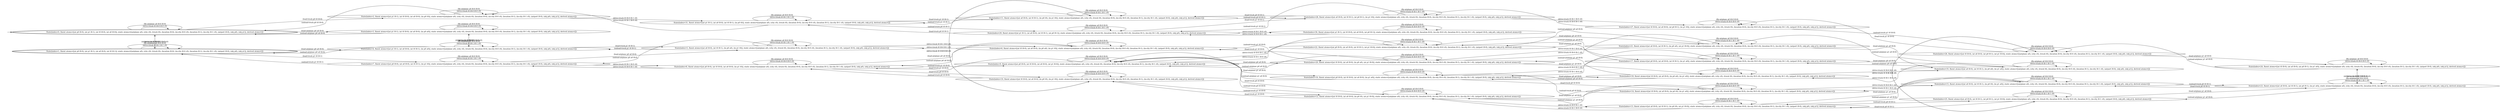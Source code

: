digraph {
rankdir="LR"
s0[peripheries=2,label="State(index=0, fluent atoms=[(at p0 l0-0), (at p1 l0-1), (at t0 l0-0), (at a0 l0-0)], static atoms=[(airplane a0), (city c0), (truck t0), (location l0-0), (in-city l0-0 c0), (location l0-1), (in-city l0-1 c0), (airport l0-0), (obj p0), (obj p1)], derived atoms=[])"]
s1[peripheries=2,label="State(index=1, fluent atoms=[(at p0 l0-0), (at p1 l0-1), (at a0 l0-0), (at t0 l0-1)], static atoms=[(airplane a0), (city c0), (truck t0), (location l0-0), (in-city l0-0 c0), (location l0-1), (in-city l0-1 c0), (airport l0-0), (obj p0), (obj p1)], derived atoms=[])"]
s2[label="State(index=2, fluent atoms=[(at p1 l0-1), (at t0 l0-0), (at a0 l0-0), (in p0 t0)], static atoms=[(airplane a0), (city c0), (truck t0), (location l0-0), (in-city l0-0 c0), (location l0-1), (in-city l0-1 c0), (airport l0-0), (obj p0), (obj p1)], derived atoms=[])"]
s3[label="State(index=3, fluent atoms=[(at p1 l0-1), (at t0 l0-0), (at a0 l0-0), (in p0 a0)], static atoms=[(airplane a0), (city c0), (truck t0), (location l0-0), (in-city l0-0 c0), (location l0-1), (in-city l0-1 c0), (airport l0-0), (obj p0), (obj p1)], derived atoms=[])"]
s4[label="State(index=4, fluent atoms=[(at p1 l0-1), (at a0 l0-0), (at t0 l0-1), (in p0 a0)], static atoms=[(airplane a0), (city c0), (truck t0), (location l0-0), (in-city l0-0 c0), (location l0-1), (in-city l0-1 c0), (airport l0-0), (obj p0), (obj p1)], derived atoms=[])"]
s5[label="State(index=5, fluent atoms=[(at a0 l0-0), (at t0 l0-1), (in p0 a0), (in p1 t0)], static atoms=[(airplane a0), (city c0), (truck t0), (location l0-0), (in-city l0-0 c0), (location l0-1), (in-city l0-1 c0), (airport l0-0), (obj p0), (obj p1)], derived atoms=[])"]
s6[label="State(index=6, fluent atoms=[(at t0 l0-0), (at a0 l0-0), (in p0 a0), (in p1 t0)], static atoms=[(airplane a0), (city c0), (truck t0), (location l0-0), (in-city l0-0 c0), (location l0-1), (in-city l0-1 c0), (airport l0-0), (obj p0), (obj p1)], derived atoms=[])"]
s7[label="State(index=7, fluent atoms=[(at p0 l0-0), (at a0 l0-0), (at t0 l0-1), (in p1 t0)], static atoms=[(airplane a0), (city c0), (truck t0), (location l0-0), (in-city l0-0 c0), (location l0-1), (in-city l0-1 c0), (airport l0-0), (obj p0), (obj p1)], derived atoms=[])"]
s8[label="State(index=8, fluent atoms=[(at p0 l0-0), (at t0 l0-0), (at a0 l0-0), (in p1 t0)], static atoms=[(airplane a0), (city c0), (truck t0), (location l0-0), (in-city l0-0 c0), (location l0-1), (in-city l0-1 c0), (airport l0-0), (obj p0), (obj p1)], derived atoms=[])"]
s9[label="State(index=9, fluent atoms=[(at p0 l0-0), (at t0 l0-0), (at a0 l0-0), (at p1 l0-0)], static atoms=[(airplane a0), (city c0), (truck t0), (location l0-0), (in-city l0-0 c0), (location l0-1), (in-city l0-1 c0), (airport l0-0), (obj p0), (obj p1)], derived atoms=[])"]
s10[label="State(index=10, fluent atoms=[(at t0 l0-0), (at a0 l0-0), (in p0 t0), (in p1 t0)], static atoms=[(airplane a0), (city c0), (truck t0), (location l0-0), (in-city l0-0 c0), (location l0-1), (in-city l0-1 c0), (airport l0-0), (obj p0), (obj p1)], derived atoms=[])"]
s11[label="State(index=11, fluent atoms=[(at a0 l0-0), (at t0 l0-1), (in p0 t0), (in p1 t0)], static atoms=[(airplane a0), (city c0), (truck t0), (location l0-0), (in-city l0-0 c0), (location l0-1), (in-city l0-1 c0), (airport l0-0), (obj p0), (obj p1)], derived atoms=[])"]
s12[label="State(index=12, fluent atoms=[(at t0 l0-0), (at a0 l0-0), (in p0 t0), (at p1 l0-0)], static atoms=[(airplane a0), (city c0), (truck t0), (location l0-0), (in-city l0-0 c0), (location l0-1), (in-city l0-1 c0), (airport l0-0), (obj p0), (obj p1)], derived atoms=[])"]
s13[label="State(index=13, fluent atoms=[(at a0 l0-0), (at t0 l0-1), (in p0 t0), (at p1 l0-0)], static atoms=[(airplane a0), (city c0), (truck t0), (location l0-0), (in-city l0-0 c0), (location l0-1), (in-city l0-1 c0), (airport l0-0), (obj p0), (obj p1)], derived atoms=[])"]
s14[label="State(index=14, fluent atoms=[(at t0 l0-0), (at a0 l0-0), (in p0 t0), (in p1 a0)], static atoms=[(airplane a0), (city c0), (truck t0), (location l0-0), (in-city l0-0 c0), (location l0-1), (in-city l0-1 c0), (airport l0-0), (obj p0), (obj p1)], derived atoms=[])"]
s15[label="State(index=15, fluent atoms=[(at a0 l0-0), (at t0 l0-1), (in p0 t0), (in p1 a0)], static atoms=[(airplane a0), (city c0), (truck t0), (location l0-0), (in-city l0-0 c0), (location l0-1), (in-city l0-1 c0), (airport l0-0), (obj p0), (obj p1)], derived atoms=[])"]
s16[label="State(index=16, fluent atoms=[(at p0 l0-0), (at t0 l0-0), (at a0 l0-0), (in p1 a0)], static atoms=[(airplane a0), (city c0), (truck t0), (location l0-0), (in-city l0-0 c0), (location l0-1), (in-city l0-1 c0), (airport l0-0), (obj p0), (obj p1)], derived atoms=[])"]
s17[label="State(index=17, fluent atoms=[(at p0 l0-0), (at a0 l0-0), (at t0 l0-1), (in p1 a0)], static atoms=[(airplane a0), (city c0), (truck t0), (location l0-0), (in-city l0-0 c0), (location l0-1), (in-city l0-1 c0), (airport l0-0), (obj p0), (obj p1)], derived atoms=[])"]
s18[label="State(index=18, fluent atoms=[(at t0 l0-0), (at a0 l0-0), (in p0 a0), (in p1 a0)], static atoms=[(airplane a0), (city c0), (truck t0), (location l0-0), (in-city l0-0 c0), (location l0-1), (in-city l0-1 c0), (airport l0-0), (obj p0), (obj p1)], derived atoms=[])"]
s19[label="State(index=19, fluent atoms=[(at a0 l0-0), (at t0 l0-1), (in p0 a0), (in p1 a0)], static atoms=[(airplane a0), (city c0), (truck t0), (location l0-0), (in-city l0-0 c0), (location l0-1), (in-city l0-1 c0), (airport l0-0), (obj p0), (obj p1)], derived atoms=[])"]
s20[label="State(index=20, fluent atoms=[(at t0 l0-0), (at a0 l0-0), (in p0 a0), (at p1 l0-0)], static atoms=[(airplane a0), (city c0), (truck t0), (location l0-0), (in-city l0-0 c0), (location l0-1), (in-city l0-1 c0), (airport l0-0), (obj p0), (obj p1)], derived atoms=[])"]
s21[label="State(index=21, fluent atoms=[(at a0 l0-0), (at t0 l0-1), (in p0 a0), (at p1 l0-0)], static atoms=[(airplane a0), (city c0), (truck t0), (location l0-0), (in-city l0-0 c0), (location l0-1), (in-city l0-1 c0), (airport l0-0), (obj p0), (obj p1)], derived atoms=[])"]
s22[label="State(index=22, fluent atoms=[(at p0 l0-0), (at a0 l0-0), (at t0 l0-1), (at p1 l0-0)], static atoms=[(airplane a0), (city c0), (truck t0), (location l0-0), (in-city l0-0 c0), (location l0-1), (in-city l0-1 c0), (airport l0-0), (obj p0), (obj p1)], derived atoms=[])"]
s23[label="State(index=23, fluent atoms=[(at a0 l0-0), (at t0 l0-1), (at p0 l0-1), (in p1 a0)], static atoms=[(airplane a0), (city c0), (truck t0), (location l0-0), (in-city l0-0 c0), (location l0-1), (in-city l0-1 c0), (airport l0-0), (obj p0), (obj p1)], derived atoms=[])"]
s24[label="State(index=24, fluent atoms=[(at t0 l0-0), (at a0 l0-0), (at p0 l0-1), (in p1 a0)], static atoms=[(airplane a0), (city c0), (truck t0), (location l0-0), (in-city l0-0 c0), (location l0-1), (in-city l0-1 c0), (airport l0-0), (obj p0), (obj p1)], derived atoms=[])"]
s25[label="State(index=25, fluent atoms=[(at a0 l0-0), (at t0 l0-1), (at p0 l0-1), (at p1 l0-0)], static atoms=[(airplane a0), (city c0), (truck t0), (location l0-0), (in-city l0-0 c0), (location l0-1), (in-city l0-1 c0), (airport l0-0), (obj p0), (obj p1)], derived atoms=[])"]
s26[label="State(index=26, fluent atoms=[(at t0 l0-0), (at a0 l0-0), (at p0 l0-1), (at p1 l0-0)], static atoms=[(airplane a0), (city c0), (truck t0), (location l0-0), (in-city l0-0 c0), (location l0-1), (in-city l0-1 c0), (airport l0-0), (obj p0), (obj p1)], derived atoms=[])"]
s27[label="State(index=27, fluent atoms=[(at t0 l0-0), (at a0 l0-0), (at p0 l0-1), (in p1 t0)], static atoms=[(airplane a0), (city c0), (truck t0), (location l0-0), (in-city l0-0 c0), (location l0-1), (in-city l0-1 c0), (airport l0-0), (obj p0), (obj p1)], derived atoms=[])"]
s28[label="State(index=28, fluent atoms=[(at a0 l0-0), (at t0 l0-1), (at p0 l0-1), (in p1 t0)], static atoms=[(airplane a0), (city c0), (truck t0), (location l0-0), (in-city l0-0 c0), (location l0-1), (in-city l0-1 c0), (airport l0-0), (obj p0), (obj p1)], derived atoms=[])"]
s29[label="State(index=29, fluent atoms=[(at p1 l0-1), (at a0 l0-0), (at t0 l0-1), (at p0 l0-1)], static atoms=[(airplane a0), (city c0), (truck t0), (location l0-0), (in-city l0-0 c0), (location l0-1), (in-city l0-1 c0), (airport l0-0), (obj p0), (obj p1)], derived atoms=[])"]
s30[label="State(index=30, fluent atoms=[(at p1 l0-1), (at t0 l0-0), (at a0 l0-0), (at p0 l0-1)], static atoms=[(airplane a0), (city c0), (truck t0), (location l0-0), (in-city l0-0 c0), (location l0-1), (in-city l0-1 c0), (airport l0-0), (obj p0), (obj p1)], derived atoms=[])"]
s31[label="State(index=31, fluent atoms=[(at p1 l0-1), (at a0 l0-0), (at t0 l0-1), (in p0 t0)], static atoms=[(airplane a0), (city c0), (truck t0), (location l0-0), (in-city l0-0 c0), (location l0-1), (in-city l0-1 c0), (airport l0-0), (obj p0), (obj p1)], derived atoms=[])"]
Dangling [ label = "", style = invis ]
{ rank = same; Dangling }
Dangling -> s0
{ rank = same; s23,s24}
{ rank = same; s15,s19,s25,s26}
{ rank = same; s13,s14,s17,s18,s21,s27}
{ rank = same; s12,s16,s20,s22,s28,s30}
{ rank = same; s6,s9,s10,s11,s29}
{ rank = same; s5,s8,s31}
{ rank = same; s2,s3,s4,s7}
{ rank = same; s0,s1}
s0->s0 [label="(drive-truck t0 l0-0 l0-0 c0)"]
s0->s1 [label="(drive-truck t0 l0-0 l0-1 c0)"]
s0->s2 [label="(load-truck p0 t0 l0-0)"]
s0->s0 [label="(fly-airplane a0 l0-0 l0-0)"]
s0->s3 [label="(load-airplane p0 a0 l0-0)"]
s3->s3 [label="(drive-truck t0 l0-0 l0-0 c0)"]
s3->s4 [label="(drive-truck t0 l0-0 l0-1 c0)"]
s3->s3 [label="(fly-airplane a0 l0-0 l0-0)"]
s3->s0 [label="(unload-airplane p0 a0 l0-0)"]
s4->s3 [label="(drive-truck t0 l0-1 l0-0 c0)"]
s4->s4 [label="(drive-truck t0 l0-1 l0-1 c0)"]
s4->s5 [label="(load-truck p1 t0 l0-1)"]
s4->s4 [label="(fly-airplane a0 l0-0 l0-0)"]
s4->s1 [label="(unload-airplane p0 a0 l0-0)"]
s5->s6 [label="(drive-truck t0 l0-1 l0-0 c0)"]
s5->s5 [label="(drive-truck t0 l0-1 l0-1 c0)"]
s5->s4 [label="(unload-truck p1 t0 l0-1)"]
s5->s5 [label="(fly-airplane a0 l0-0 l0-0)"]
s5->s7 [label="(unload-airplane p0 a0 l0-0)"]
s7->s8 [label="(drive-truck t0 l0-1 l0-0 c0)"]
s7->s7 [label="(drive-truck t0 l0-1 l0-1 c0)"]
s7->s1 [label="(unload-truck p1 t0 l0-1)"]
s7->s7 [label="(fly-airplane a0 l0-0 l0-0)"]
s7->s5 [label="(load-airplane p0 a0 l0-0)"]
s8->s8 [label="(drive-truck t0 l0-0 l0-0 c0)"]
s8->s7 [label="(drive-truck t0 l0-0 l0-1 c0)"]
s8->s9 [label="(unload-truck p1 t0 l0-0)"]
s8->s10 [label="(load-truck p0 t0 l0-0)"]
s8->s8 [label="(fly-airplane a0 l0-0 l0-0)"]
s8->s6 [label="(load-airplane p0 a0 l0-0)"]
s10->s10 [label="(drive-truck t0 l0-0 l0-0 c0)"]
s10->s11 [label="(drive-truck t0 l0-0 l0-1 c0)"]
s10->s12 [label="(unload-truck p1 t0 l0-0)"]
s10->s8 [label="(unload-truck p0 t0 l0-0)"]
s10->s10 [label="(fly-airplane a0 l0-0 l0-0)"]
s12->s12 [label="(drive-truck t0 l0-0 l0-0 c0)"]
s12->s13 [label="(drive-truck t0 l0-0 l0-1 c0)"]
s12->s9 [label="(unload-truck p0 t0 l0-0)"]
s12->s10 [label="(load-truck p1 t0 l0-0)"]
s12->s12 [label="(fly-airplane a0 l0-0 l0-0)"]
s12->s14 [label="(load-airplane p1 a0 l0-0)"]
s14->s14 [label="(drive-truck t0 l0-0 l0-0 c0)"]
s14->s15 [label="(drive-truck t0 l0-0 l0-1 c0)"]
s14->s16 [label="(unload-truck p0 t0 l0-0)"]
s14->s14 [label="(fly-airplane a0 l0-0 l0-0)"]
s14->s12 [label="(unload-airplane p1 a0 l0-0)"]
s16->s16 [label="(drive-truck t0 l0-0 l0-0 c0)"]
s16->s17 [label="(drive-truck t0 l0-0 l0-1 c0)"]
s16->s14 [label="(load-truck p0 t0 l0-0)"]
s16->s16 [label="(fly-airplane a0 l0-0 l0-0)"]
s16->s9 [label="(unload-airplane p1 a0 l0-0)"]
s16->s18 [label="(load-airplane p0 a0 l0-0)"]
s18->s18 [label="(drive-truck t0 l0-0 l0-0 c0)"]
s18->s19 [label="(drive-truck t0 l0-0 l0-1 c0)"]
s18->s18 [label="(fly-airplane a0 l0-0 l0-0)"]
s18->s20 [label="(unload-airplane p1 a0 l0-0)"]
s18->s16 [label="(unload-airplane p0 a0 l0-0)"]
s20->s20 [label="(drive-truck t0 l0-0 l0-0 c0)"]
s20->s21 [label="(drive-truck t0 l0-0 l0-1 c0)"]
s20->s6 [label="(load-truck p1 t0 l0-0)"]
s20->s20 [label="(fly-airplane a0 l0-0 l0-0)"]
s20->s9 [label="(unload-airplane p0 a0 l0-0)"]
s20->s18 [label="(load-airplane p1 a0 l0-0)"]
s21->s20 [label="(drive-truck t0 l0-1 l0-0 c0)"]
s21->s21 [label="(drive-truck t0 l0-1 l0-1 c0)"]
s21->s21 [label="(fly-airplane a0 l0-0 l0-0)"]
s21->s22 [label="(unload-airplane p0 a0 l0-0)"]
s21->s19 [label="(load-airplane p1 a0 l0-0)"]
s22->s9 [label="(drive-truck t0 l0-1 l0-0 c0)"]
s22->s22 [label="(drive-truck t0 l0-1 l0-1 c0)"]
s22->s22 [label="(fly-airplane a0 l0-0 l0-0)"]
s22->s17 [label="(load-airplane p1 a0 l0-0)"]
s22->s21 [label="(load-airplane p0 a0 l0-0)"]
s19->s18 [label="(drive-truck t0 l0-1 l0-0 c0)"]
s19->s19 [label="(drive-truck t0 l0-1 l0-1 c0)"]
s19->s19 [label="(fly-airplane a0 l0-0 l0-0)"]
s19->s21 [label="(unload-airplane p1 a0 l0-0)"]
s19->s17 [label="(unload-airplane p0 a0 l0-0)"]
s17->s16 [label="(drive-truck t0 l0-1 l0-0 c0)"]
s17->s17 [label="(drive-truck t0 l0-1 l0-1 c0)"]
s17->s17 [label="(fly-airplane a0 l0-0 l0-0)"]
s17->s22 [label="(unload-airplane p1 a0 l0-0)"]
s17->s19 [label="(load-airplane p0 a0 l0-0)"]
s15->s14 [label="(drive-truck t0 l0-1 l0-0 c0)"]
s15->s15 [label="(drive-truck t0 l0-1 l0-1 c0)"]
s15->s23 [label="(unload-truck p0 t0 l0-1)"]
s15->s15 [label="(fly-airplane a0 l0-0 l0-0)"]
s15->s13 [label="(unload-airplane p1 a0 l0-0)"]
s23->s24 [label="(drive-truck t0 l0-1 l0-0 c0)"]
s23->s23 [label="(drive-truck t0 l0-1 l0-1 c0)"]
s23->s15 [label="(load-truck p0 t0 l0-1)"]
s23->s23 [label="(fly-airplane a0 l0-0 l0-0)"]
s23->s25 [label="(unload-airplane p1 a0 l0-0)"]
s25->s26 [label="(drive-truck t0 l0-1 l0-0 c0)"]
s25->s25 [label="(drive-truck t0 l0-1 l0-1 c0)"]
s25->s13 [label="(load-truck p0 t0 l0-1)"]
s25->s25 [label="(fly-airplane a0 l0-0 l0-0)"]
s25->s23 [label="(load-airplane p1 a0 l0-0)"]
s26->s26 [label="(drive-truck t0 l0-0 l0-0 c0)"]
s26->s25 [label="(drive-truck t0 l0-0 l0-1 c0)"]
s26->s27 [label="(load-truck p1 t0 l0-0)"]
s26->s26 [label="(fly-airplane a0 l0-0 l0-0)"]
s26->s24 [label="(load-airplane p1 a0 l0-0)"]
s27->s27 [label="(drive-truck t0 l0-0 l0-0 c0)"]
s27->s28 [label="(drive-truck t0 l0-0 l0-1 c0)"]
s27->s26 [label="(unload-truck p1 t0 l0-0)"]
s27->s27 [label="(fly-airplane a0 l0-0 l0-0)"]
s28->s27 [label="(drive-truck t0 l0-1 l0-0 c0)"]
s28->s28 [label="(drive-truck t0 l0-1 l0-1 c0)"]
s28->s29 [label="(unload-truck p1 t0 l0-1)"]
s28->s11 [label="(load-truck p0 t0 l0-1)"]
s28->s28 [label="(fly-airplane a0 l0-0 l0-0)"]
s29->s30 [label="(drive-truck t0 l0-1 l0-0 c0)"]
s29->s29 [label="(drive-truck t0 l0-1 l0-1 c0)"]
s29->s28 [label="(load-truck p1 t0 l0-1)"]
s29->s31 [label="(load-truck p0 t0 l0-1)"]
s29->s29 [label="(fly-airplane a0 l0-0 l0-0)"]
s31->s2 [label="(drive-truck t0 l0-1 l0-0 c0)"]
s31->s31 [label="(drive-truck t0 l0-1 l0-1 c0)"]
s31->s29 [label="(unload-truck p0 t0 l0-1)"]
s31->s11 [label="(load-truck p1 t0 l0-1)"]
s31->s31 [label="(fly-airplane a0 l0-0 l0-0)"]
s30->s30 [label="(drive-truck t0 l0-0 l0-0 c0)"]
s30->s29 [label="(drive-truck t0 l0-0 l0-1 c0)"]
s30->s30 [label="(fly-airplane a0 l0-0 l0-0)"]
s24->s24 [label="(drive-truck t0 l0-0 l0-0 c0)"]
s24->s23 [label="(drive-truck t0 l0-0 l0-1 c0)"]
s24->s24 [label="(fly-airplane a0 l0-0 l0-0)"]
s24->s26 [label="(unload-airplane p1 a0 l0-0)"]
s13->s12 [label="(drive-truck t0 l0-1 l0-0 c0)"]
s13->s13 [label="(drive-truck t0 l0-1 l0-1 c0)"]
s13->s25 [label="(unload-truck p0 t0 l0-1)"]
s13->s13 [label="(fly-airplane a0 l0-0 l0-0)"]
s13->s15 [label="(load-airplane p1 a0 l0-0)"]
s11->s10 [label="(drive-truck t0 l0-1 l0-0 c0)"]
s11->s11 [label="(drive-truck t0 l0-1 l0-1 c0)"]
s11->s31 [label="(unload-truck p1 t0 l0-1)"]
s11->s28 [label="(unload-truck p0 t0 l0-1)"]
s11->s11 [label="(fly-airplane a0 l0-0 l0-0)"]
s9->s9 [label="(drive-truck t0 l0-0 l0-0 c0)"]
s9->s22 [label="(drive-truck t0 l0-0 l0-1 c0)"]
s9->s8 [label="(load-truck p1 t0 l0-0)"]
s9->s12 [label="(load-truck p0 t0 l0-0)"]
s9->s9 [label="(fly-airplane a0 l0-0 l0-0)"]
s9->s16 [label="(load-airplane p1 a0 l0-0)"]
s9->s20 [label="(load-airplane p0 a0 l0-0)"]
s6->s6 [label="(drive-truck t0 l0-0 l0-0 c0)"]
s6->s5 [label="(drive-truck t0 l0-0 l0-1 c0)"]
s6->s20 [label="(unload-truck p1 t0 l0-0)"]
s6->s6 [label="(fly-airplane a0 l0-0 l0-0)"]
s6->s8 [label="(unload-airplane p0 a0 l0-0)"]
s2->s2 [label="(drive-truck t0 l0-0 l0-0 c0)"]
s2->s31 [label="(drive-truck t0 l0-0 l0-1 c0)"]
s2->s0 [label="(unload-truck p0 t0 l0-0)"]
s2->s2 [label="(fly-airplane a0 l0-0 l0-0)"]
s1->s0 [label="(drive-truck t0 l0-1 l0-0 c0)"]
s1->s1 [label="(drive-truck t0 l0-1 l0-1 c0)"]
s1->s7 [label="(load-truck p1 t0 l0-1)"]
s1->s1 [label="(fly-airplane a0 l0-0 l0-0)"]
s1->s4 [label="(load-airplane p0 a0 l0-0)"]
}
